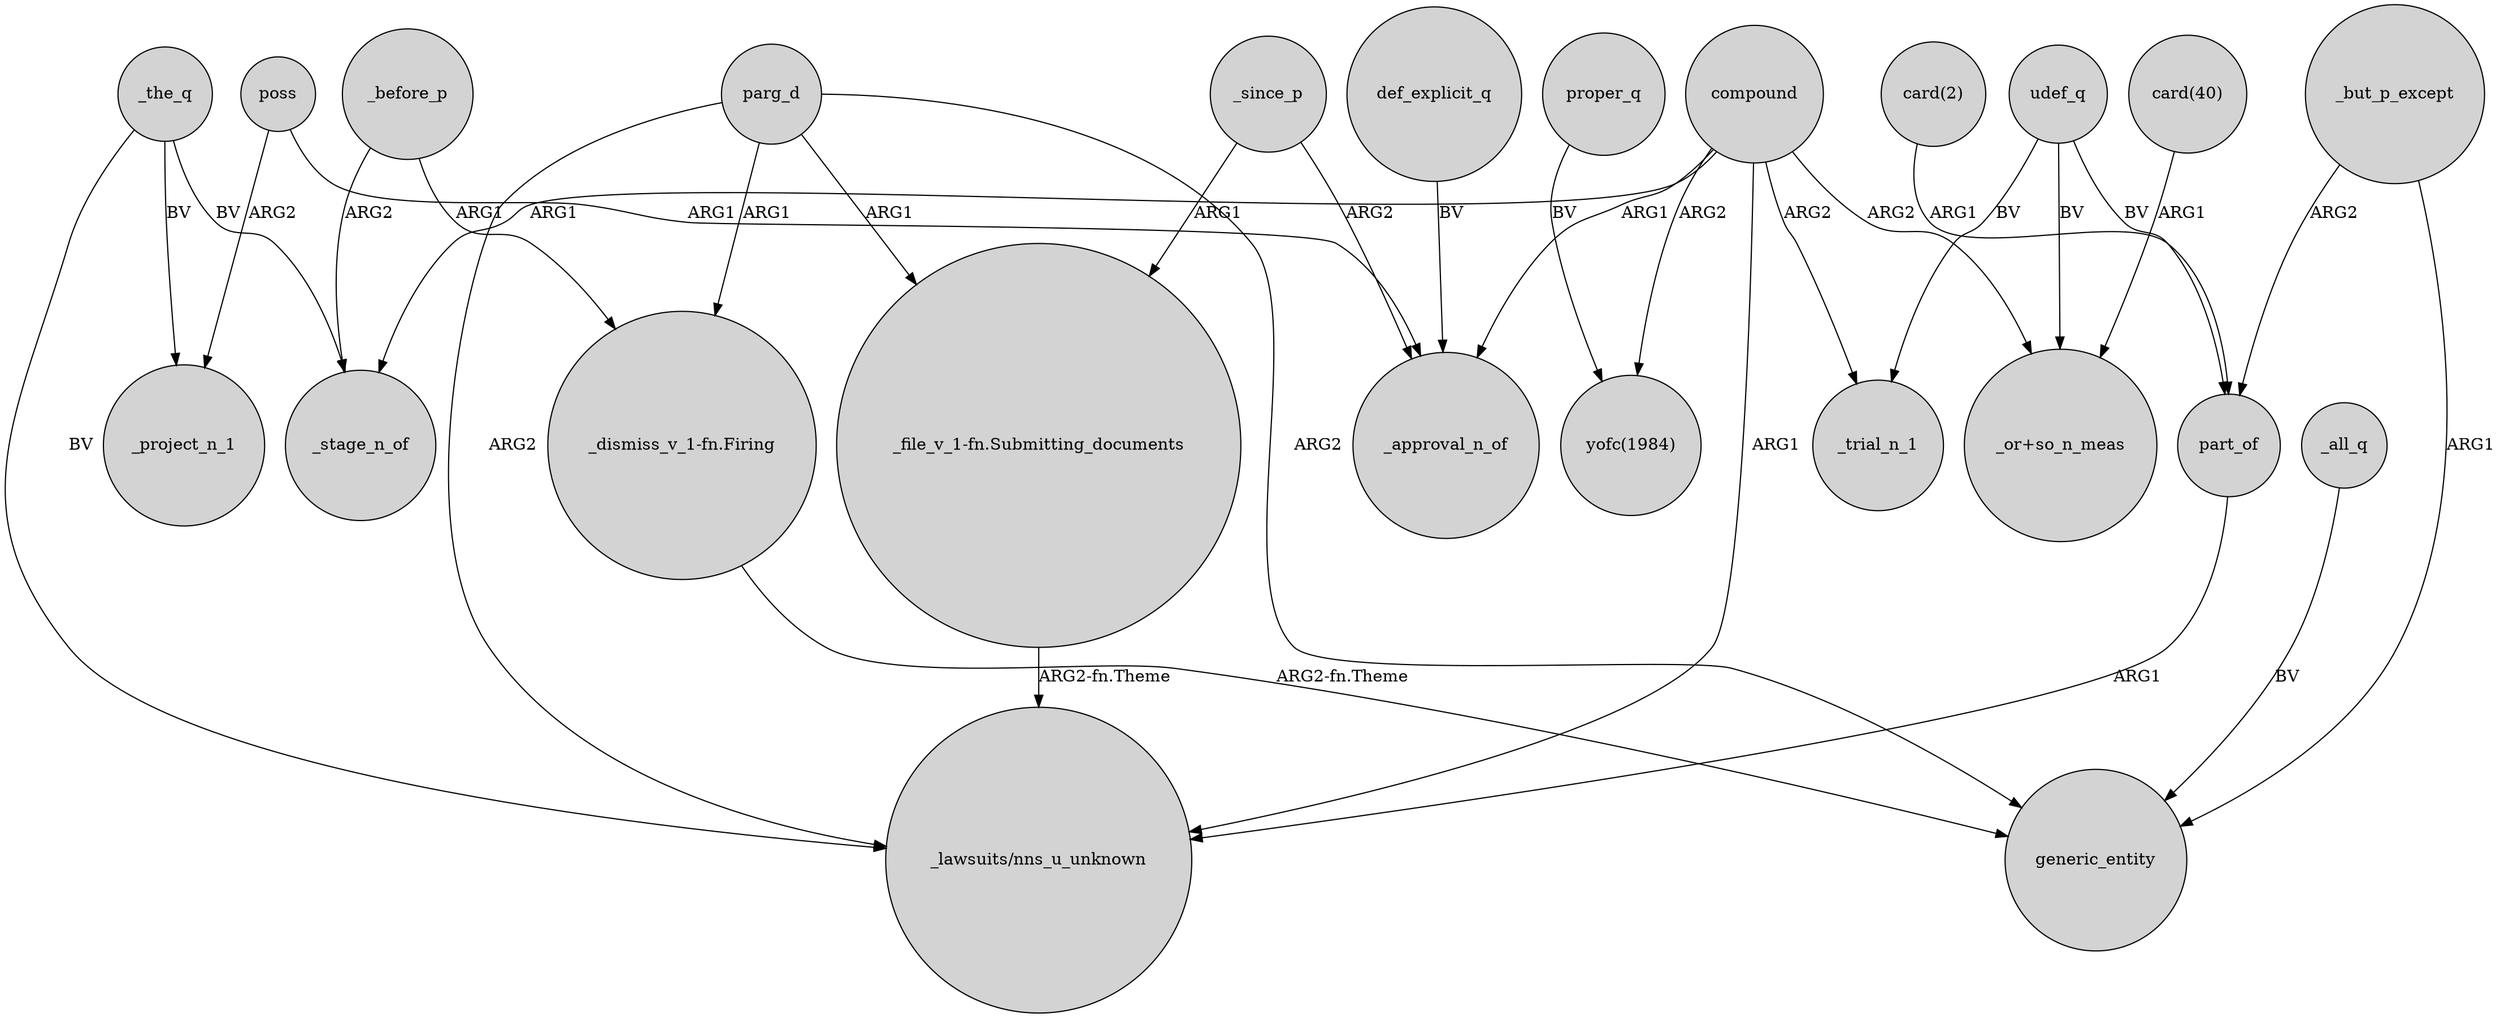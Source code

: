 digraph {
	node [shape=circle style=filled]
	_but_p_except -> part_of [label=ARG2]
	udef_q -> part_of [label=BV]
	_the_q -> _stage_n_of [label=BV]
	_since_p -> _approval_n_of [label=ARG2]
	udef_q -> "_or+so_n_meas" [label=BV]
	parg_d -> generic_entity [label=ARG2]
	_since_p -> "_file_v_1-fn.Submitting_documents" [label=ARG1]
	compound -> "_or+so_n_meas" [label=ARG2]
	compound -> _stage_n_of [label=ARG1]
	_the_q -> _project_n_1 [label=BV]
	poss -> _project_n_1 [label=ARG2]
	_the_q -> "_lawsuits/nns_u_unknown" [label=BV]
	parg_d -> "_file_v_1-fn.Submitting_documents" [label=ARG1]
	"card(2)" -> part_of [label=ARG1]
	proper_q -> "yofc(1984)" [label=BV]
	compound -> "yofc(1984)" [label=ARG2]
	_all_q -> generic_entity [label=BV]
	compound -> _approval_n_of [label=ARG1]
	parg_d -> "_dismiss_v_1-fn.Firing" [label=ARG1]
	"_dismiss_v_1-fn.Firing" -> generic_entity [label="ARG2-fn.Theme"]
	udef_q -> _trial_n_1 [label=BV]
	_but_p_except -> generic_entity [label=ARG1]
	_before_p -> _stage_n_of [label=ARG2]
	compound -> _trial_n_1 [label=ARG2]
	parg_d -> "_lawsuits/nns_u_unknown" [label=ARG2]
	def_explicit_q -> _approval_n_of [label=BV]
	_before_p -> "_dismiss_v_1-fn.Firing" [label=ARG1]
	part_of -> "_lawsuits/nns_u_unknown" [label=ARG1]
	compound -> "_lawsuits/nns_u_unknown" [label=ARG1]
	"card(40)" -> "_or+so_n_meas" [label=ARG1]
	"_file_v_1-fn.Submitting_documents" -> "_lawsuits/nns_u_unknown" [label="ARG2-fn.Theme"]
	poss -> _approval_n_of [label=ARG1]
}
